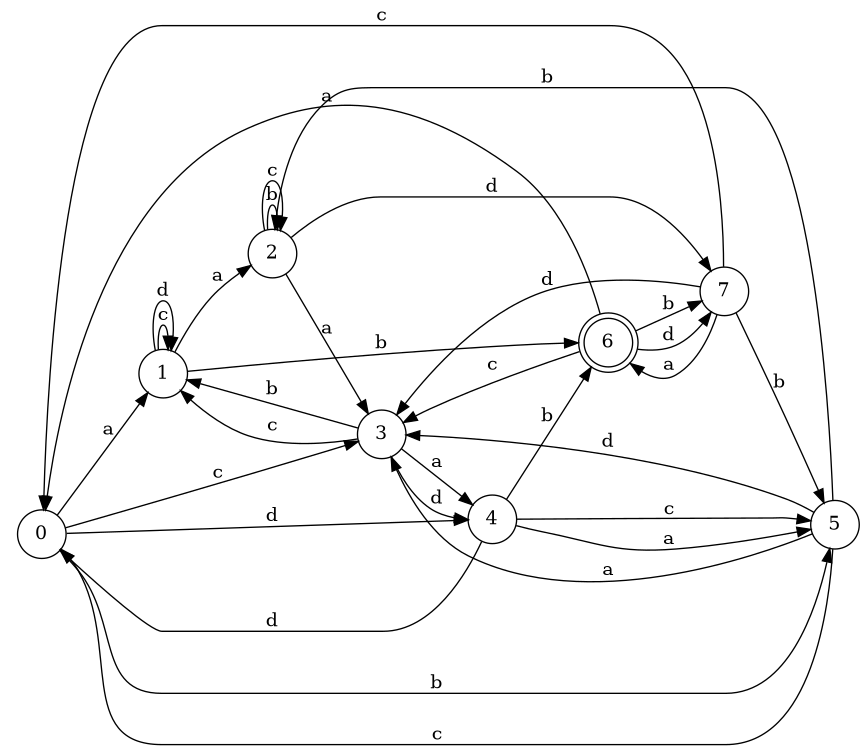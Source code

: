 digraph n7_3 {
__start0 [label="" shape="none"];

rankdir=LR;
size="8,5";

s0 [style="filled", color="black", fillcolor="white" shape="circle", label="0"];
s1 [style="filled", color="black", fillcolor="white" shape="circle", label="1"];
s2 [style="filled", color="black", fillcolor="white" shape="circle", label="2"];
s3 [style="filled", color="black", fillcolor="white" shape="circle", label="3"];
s4 [style="filled", color="black", fillcolor="white" shape="circle", label="4"];
s5 [style="filled", color="black", fillcolor="white" shape="circle", label="5"];
s6 [style="rounded,filled", color="black", fillcolor="white" shape="doublecircle", label="6"];
s7 [style="filled", color="black", fillcolor="white" shape="circle", label="7"];
s0 -> s1 [label="a"];
s0 -> s5 [label="b"];
s0 -> s3 [label="c"];
s0 -> s4 [label="d"];
s1 -> s2 [label="a"];
s1 -> s6 [label="b"];
s1 -> s1 [label="c"];
s1 -> s1 [label="d"];
s2 -> s3 [label="a"];
s2 -> s2 [label="b"];
s2 -> s2 [label="c"];
s2 -> s7 [label="d"];
s3 -> s4 [label="a"];
s3 -> s1 [label="b"];
s3 -> s1 [label="c"];
s3 -> s4 [label="d"];
s4 -> s5 [label="a"];
s4 -> s6 [label="b"];
s4 -> s5 [label="c"];
s4 -> s0 [label="d"];
s5 -> s3 [label="a"];
s5 -> s2 [label="b"];
s5 -> s0 [label="c"];
s5 -> s3 [label="d"];
s6 -> s0 [label="a"];
s6 -> s7 [label="b"];
s6 -> s3 [label="c"];
s6 -> s7 [label="d"];
s7 -> s6 [label="a"];
s7 -> s5 [label="b"];
s7 -> s0 [label="c"];
s7 -> s3 [label="d"];

}
